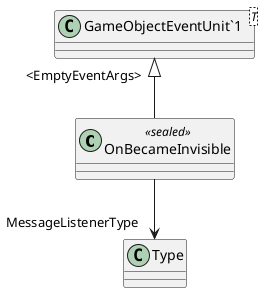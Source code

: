 @startuml
class OnBecameInvisible <<sealed>> {
}
class "GameObjectEventUnit`1"<T> {
}
"GameObjectEventUnit`1" "<EmptyEventArgs>" <|-- OnBecameInvisible
OnBecameInvisible --> "MessageListenerType" Type
@enduml
